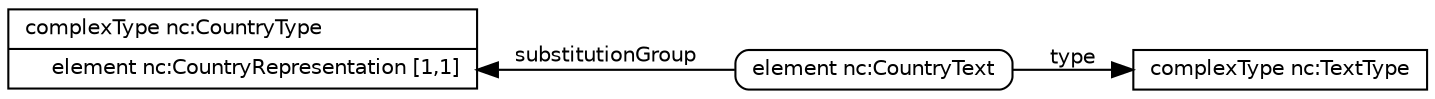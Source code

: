 digraph G {
  rankdir = LR;
  edge [fontname = "Helvetica", fontsize = 10, dir = forward];
  node [fontname = "Helvetica", fontsize = 10, width = 0, height = 0];

  node [shape=record];

  "nc:CountryType" [label="<top> complexType \N\l | <ecr> &emsp; element nc:CountryRepresentation [1,1]\l}"];
  "nc:CountryText" [label="element \N", shape=box, style=rounded];
  "nc:TextType" [label="complexType \N"];

  "nc:CountryType":ecr -> { "nc:CountryText" } [dir=back,label=substitutionGroup];
  "nc:CountryText" -> "nc:TextType" [label=type];

}
